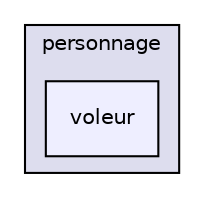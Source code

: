 digraph "Release/personnage/voleur" {
  compound=true
  node [ fontsize="10", fontname="Helvetica"];
  edge [ labelfontsize="10", labelfontname="Helvetica"];
  subgraph clusterdir_3f0aabf6415b49a526ddd50d35f12c27 {
    graph [ bgcolor="#ddddee", pencolor="black", label="personnage" fontname="Helvetica", fontsize="10", URL="dir_3f0aabf6415b49a526ddd50d35f12c27.html"]
  dir_a18d992d2f988568877f5c3075f9c1ca [shape=box, label="voleur", style="filled", fillcolor="#eeeeff", pencolor="black", URL="dir_a18d992d2f988568877f5c3075f9c1ca.html"];
  }
}
